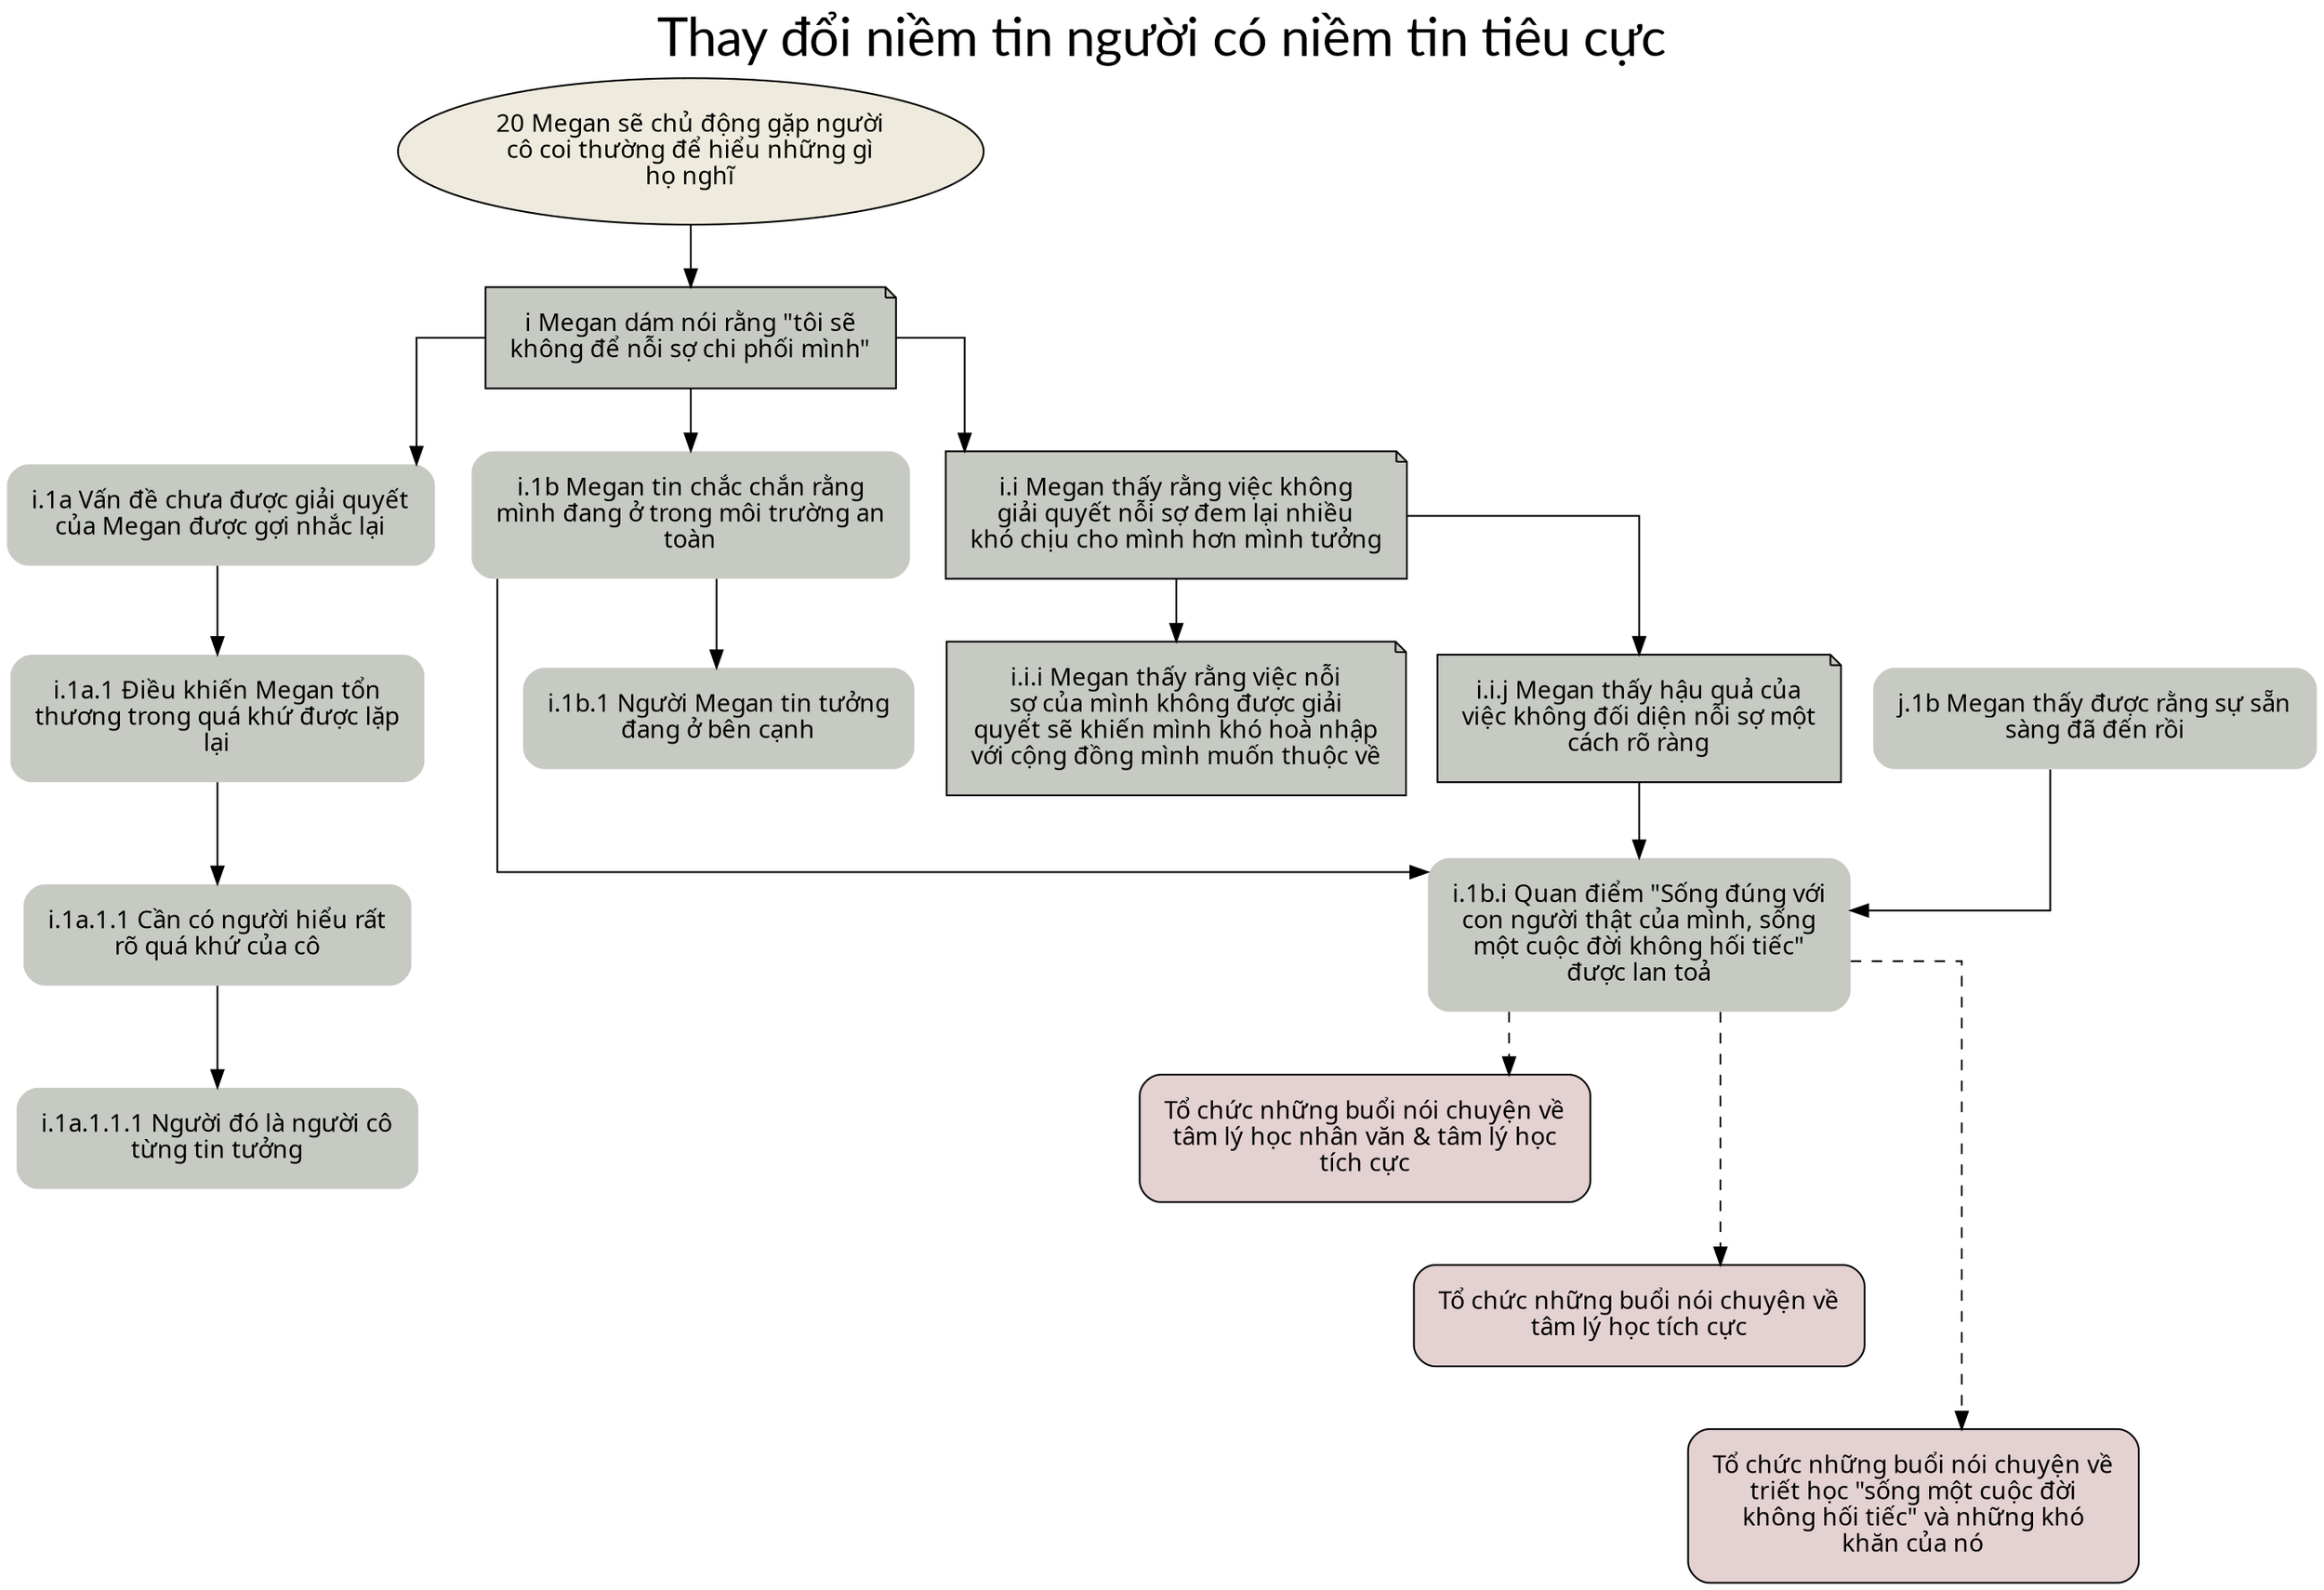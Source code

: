 digraph branch_i {
	graph [fontname=Lato,
		fontsize=30,
		label="Thay đổi niềm tin người có niềm tin tiêu cực",
		labelloc=t,
		overlap=false,
		sep=10,
		splines=ortho,
		style=rounded
	];
	node [fillcolor="#c6cac3",
		fontname="SVN-Avo",
		margin=0.2,
		shape=plaintext,
		style="filled, rounded"
	];
	edge [penwidth=1,
		style=""
	];
	"20 Megan sẽ chủ động gặp người cô coi thường để hiểu những gì họ nghĩ"	[fillcolor="#EEEADD",
		label="20 Megan sẽ chủ động gặp người\ncô coi thường để hiểu những gì\nhọ nghĩ",
		margin=0.1,
		shape=oval];
	"i Megan dám nói rằng ❝tôi sẽ không để nỗi sợ chi phối mình❞"	[label="i Megan dám nói rằng \"tôi sẽ\nkhông để nỗi sợ chi phối mình\"",
		shape=note,
		style=filled];
	"20 Megan sẽ chủ động gặp người cô coi thường để hiểu những gì họ nghĩ" -> "i Megan dám nói rằng ❝tôi sẽ không để nỗi sợ chi phối mình❞"	[minlen=1];
	"j.1b Megan thấy được rằng sự sẵn sàng đã đến rồi"	[label="j.1b Megan thấy được rằng sự sẵn\nsàng đã đến rồi"];
	"i.1b.i Quan điểm ❝Sống đúng với con người thật của mình, sống một cuộc đời không hối tiếc❞ được \
lan toả"	[label="i.1b.i Quan điểm \"Sống đúng với\ncon người thật của mình, sống\nmột cuộc đời không hối tiếc\"\nđược \
lan toả"];
	"j.1b Megan thấy được rằng sự sẵn sàng đã đến rồi" -> "i.1b.i Quan điểm ❝Sống đúng với con người thật của mình, sống một cuộc đời không hối tiếc❞ được \
lan toả"	[minlen=1];
	"Tổ chức những buổi nói chuyện về tâm lý học nhân văn & tâm lý học tích cực"	[fillcolor="#E4D1D1",
		label="Tổ chức những buổi nói chuyện về\ntâm lý học nhân văn & tâm lý học\ntích cực",
		shape=polygon];
	"i.1b.i Quan điểm ❝Sống đúng với con người thật của mình, sống một cuộc đời không hối tiếc❞ được \
lan toả" -> "Tổ chức những buổi nói chuyện về tâm lý học nhân văn & tâm lý học tích cực"	[minlen=1,
		style=dashed];
	"Tổ chức những buổi nói chuyện về tâm lý học tích cực"	[fillcolor="#E4D1D1",
		label="Tổ chức những buổi nói chuyện về\ntâm lý học tích cực",
		shape=polygon];
	"i.1b.i Quan điểm ❝Sống đúng với con người thật của mình, sống một cuộc đời không hối tiếc❞ được \
lan toả" -> "Tổ chức những buổi nói chuyện về tâm lý học tích cực"	[minlen=2,
		style=dashed];
	"Tổ chức những buổi nói chuyện về triết học ❝sống một cuộc đời không hối tiếc❞ và những khó \
khăn của nó"	[fillcolor="#E4D1D1",
		label="Tổ chức những buổi nói chuyện về\ntriết học \"sống một cuộc đời\nkhông hối tiếc\" và những khó\nkhăn \
của nó",
		shape=polygon];
	"i.1b.i Quan điểm ❝Sống đúng với con người thật của mình, sống một cuộc đời không hối tiếc❞ được \
lan toả" -> "Tổ chức những buổi nói chuyện về triết học ❝sống một cuộc đời không hối tiếc❞ và những khó \
khăn của nó"	[minlen=3,
		style=dashed];
	"i.1b.1 Người Megan tin tưởng đang ở bên cạnh"	[label="i.1b.1 Người Megan tin tưởng\nđang ở bên cạnh"];
	"i.1a.1.1.1 Người đó là người cô từng tin tưởng"	[label="i.1a.1.1.1 Người đó là người cô\ntừng tin tưởng"];
	"i.1a.1.1 Cần có người hiểu rất rõ quá khứ của cô"	[label="i.1a.1.1 Cần có người hiểu rất\nrõ quá khứ của cô"];
	"i.1a.1.1 Cần có người hiểu rất rõ quá khứ của cô" -> "i.1a.1.1.1 Người đó là người cô từng tin tưởng"	[minlen=1];
	"i.1a.1 Điều khiến Megan tổn thương trong quá khứ được lặp lại"	[label="i.1a.1 Điều khiến Megan tổn\nthương trong quá khứ được lặp\nlại"];
	"i.1a.1 Điều khiến Megan tổn thương trong quá khứ được lặp lại" -> "i.1a.1.1 Cần có người hiểu rất rõ quá khứ của cô";
	"i.1a Vấn đề chưa được giải quyết của Megan được gợi nhắc lại"	[label="i.1a Vấn đề chưa được giải quyết\ncủa Megan được gợi nhắc lại"];
	"i.1a Vấn đề chưa được giải quyết của Megan được gợi nhắc lại" -> "i.1a.1 Điều khiến Megan tổn thương trong quá khứ được lặp lại";
	"i.1b Megan tin chắc chắn rằng mình đang ở trong môi trường an toàn"	[label="i.1b Megan tin chắc chắn rằng\nmình đang ở trong môi trường an\ntoàn"];
	"i.1b Megan tin chắc chắn rằng mình đang ở trong môi trường an toàn" -> "i.1b.i Quan điểm ❝Sống đúng với con người thật của mình, sống một cuộc đời không hối tiếc❞ được \
lan toả";
	"i.1b Megan tin chắc chắn rằng mình đang ở trong môi trường an toàn" -> "i.1b.1 Người Megan tin tưởng đang ở bên cạnh"	[minlen=1];
	"i.i.i Megan thấy rằng việc nỗi sợ của mình không được giải quyết sẽ khiến mình khó hoà nhập với \
cộng đồng mình muốn thuộc về"	[label="i.i.i Megan thấy rằng việc nỗi\nsợ của mình không được giải\nquyết sẽ khiến mình khó hoà nhập\nvới \
cộng đồng mình muốn thuộc về",
		shape=note,
		style=filled];
	"i.i.j Megan thấy hậu quả của việc không đối diện nỗi sợ một cách rõ ràng"	[label="i.i.j Megan thấy hậu quả của\nviệc không đối diện nỗi sợ một\ncách rõ ràng",
		shape=note,
		style=filled];
	"i.i.j Megan thấy hậu quả của việc không đối diện nỗi sợ một cách rõ ràng" -> "i.1b.i Quan điểm ❝Sống đúng với con người thật của mình, sống một cuộc đời không hối tiếc❞ được \
lan toả";
	"i.i Megan thấy rằng việc không giải quyết nỗi sợ đem lại nhiều khó chịu cho mình hơn mình tưởng"	[label="i.i Megan thấy rằng việc không\ngiải quyết nỗi sợ đem lại nhiều\nkhó chịu cho mình hơn mình tưởng",
		shape=note,
		style=filled];
	"i.i Megan thấy rằng việc không giải quyết nỗi sợ đem lại nhiều khó chịu cho mình hơn mình tưởng" -> "i.i.i Megan thấy rằng việc nỗi sợ của mình không được giải quyết sẽ khiến mình khó hoà nhập với \
cộng đồng mình muốn thuộc về"	[minlen=1];
	"i.i Megan thấy rằng việc không giải quyết nỗi sợ đem lại nhiều khó chịu cho mình hơn mình tưởng" -> "i.i.j Megan thấy hậu quả của việc không đối diện nỗi sợ một cách rõ ràng";
	"i Megan dám nói rằng ❝tôi sẽ không để nỗi sợ chi phối mình❞" -> "i.1a Vấn đề chưa được giải quyết của Megan được gợi nhắc lại";
	"i Megan dám nói rằng ❝tôi sẽ không để nỗi sợ chi phối mình❞" -> "i.1b Megan tin chắc chắn rằng mình đang ở trong môi trường an toàn";
	"i Megan dám nói rằng ❝tôi sẽ không để nỗi sợ chi phối mình❞" -> "i.i Megan thấy rằng việc không giải quyết nỗi sợ đem lại nhiều khó chịu cho mình hơn mình tưởng";
}
